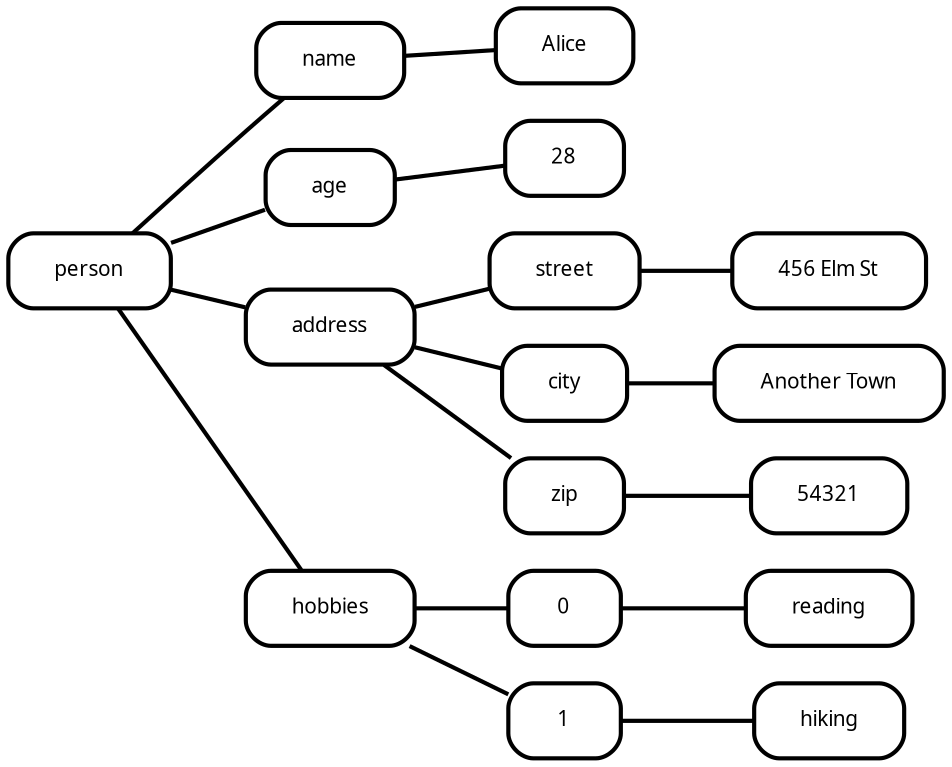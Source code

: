 digraph  {
rankdir=LR;
person [fillcolor="#fafafa", fontname="Fira Mono", fontsize=10, label=person, margin="0.3,0.1", penwidth="2.0", shape=box, style=rounded];
person__name [fillcolor="#fafafa", fontname="Fira Mono", fontsize=10, label=name, margin="0.3,0.1", penwidth="2.0", shape=box, style=rounded];
person__name__Alice [fillcolor="#fafafa", fontname="Fira Mono", fontsize=10, label=Alice, margin="0.3,0.1", penwidth="2.0", shape=box, style=rounded];
person__age [fillcolor="#fafafa", fontname="Fira Mono", fontsize=10, label=age, margin="0.3,0.1", penwidth="2.0", shape=box, style=rounded];
person__age__28 [fillcolor="#fafafa", fontname="Fira Mono", fontsize=10, label=28, margin="0.3,0.1", penwidth="2.0", shape=box, style=rounded];
person__address [fillcolor="#fafafa", fontname="Fira Mono", fontsize=10, label=address, margin="0.3,0.1", penwidth="2.0", shape=box, style=rounded];
person__hobbies [fillcolor="#fafafa", fontname="Fira Mono", fontsize=10, label=hobbies, margin="0.3,0.1", penwidth="2.0", shape=box, style=rounded];
person__address__street [fillcolor="#fafafa", fontname="Fira Mono", fontsize=10, label=street, margin="0.3,0.1", penwidth="2.0", shape=box, style=rounded];
"person__address__street__456 Elm St" [fillcolor="#fafafa", fontname="Fira Mono", fontsize=10, label="456 Elm St", margin="0.3,0.1", penwidth="2.0", shape=box, style=rounded];
person__address__city [fillcolor="#fafafa", fontname="Fira Mono", fontsize=10, label=city, margin="0.3,0.1", penwidth="2.0", shape=box, style=rounded];
"person__address__city__Another Town" [fillcolor="#fafafa", fontname="Fira Mono", fontsize=10, label="Another Town", margin="0.3,0.1", penwidth="2.0", shape=box, style=rounded];
person__address__zip [fillcolor="#fafafa", fontname="Fira Mono", fontsize=10, label=zip, margin="0.3,0.1", penwidth="2.0", shape=box, style=rounded];
person__address__zip__54321 [fillcolor="#fafafa", fontname="Fira Mono", fontsize=10, label=54321, margin="0.3,0.1", penwidth="2.0", shape=box, style=rounded];
person__hobbies__0 [fillcolor="#fafafa", fontname="Fira Mono", fontsize=10, label=0, margin="0.3,0.1", penwidth="2.0", shape=box, style=rounded];
person__hobbies__0__reading [fillcolor="#fafafa", fontname="Fira Mono", fontsize=10, label=reading, margin="0.3,0.1", penwidth="2.0", shape=box, style=rounded];
person__hobbies__1 [fillcolor="#fafafa", fontname="Fira Mono", fontsize=10, label=1, margin="0.3,0.1", penwidth="2.0", shape=box, style=rounded];
person__hobbies__1__hiking [fillcolor="#fafafa", fontname="Fira Mono", fontsize=10, label=hiking, margin="0.3,0.1", penwidth="2.0", shape=box, style=rounded];
person -> person__name  [arrowhead=none, key=0, penwidth="2.0"];
person -> person__age  [arrowhead=none, key=0, penwidth="2.0"];
person -> person__address  [arrowhead=none, key=0, penwidth="2.0"];
person -> person__hobbies  [arrowhead=none, key=0, penwidth="2.0"];
person__name -> person__name__Alice  [arrowhead=none, key=0, penwidth="2.0"];
person__age -> person__age__28  [arrowhead=none, key=0, penwidth="2.0"];
person__address -> person__address__street  [arrowhead=none, key=0, penwidth="2.0"];
person__address -> person__address__city  [arrowhead=none, key=0, penwidth="2.0"];
person__address -> person__address__zip  [arrowhead=none, key=0, penwidth="2.0"];
person__hobbies -> person__hobbies__0  [arrowhead=none, key=0, penwidth="2.0"];
person__hobbies -> person__hobbies__1  [arrowhead=none, key=0, penwidth="2.0"];
person__address__street -> "person__address__street__456 Elm St"  [arrowhead=none, key=0, penwidth="2.0"];
person__address__city -> "person__address__city__Another Town"  [arrowhead=none, key=0, penwidth="2.0"];
person__address__zip -> person__address__zip__54321  [arrowhead=none, key=0, penwidth="2.0"];
person__hobbies__0 -> person__hobbies__0__reading  [arrowhead=none, key=0, penwidth="2.0"];
person__hobbies__1 -> person__hobbies__1__hiking  [arrowhead=none, key=0, penwidth="2.0"];
}

